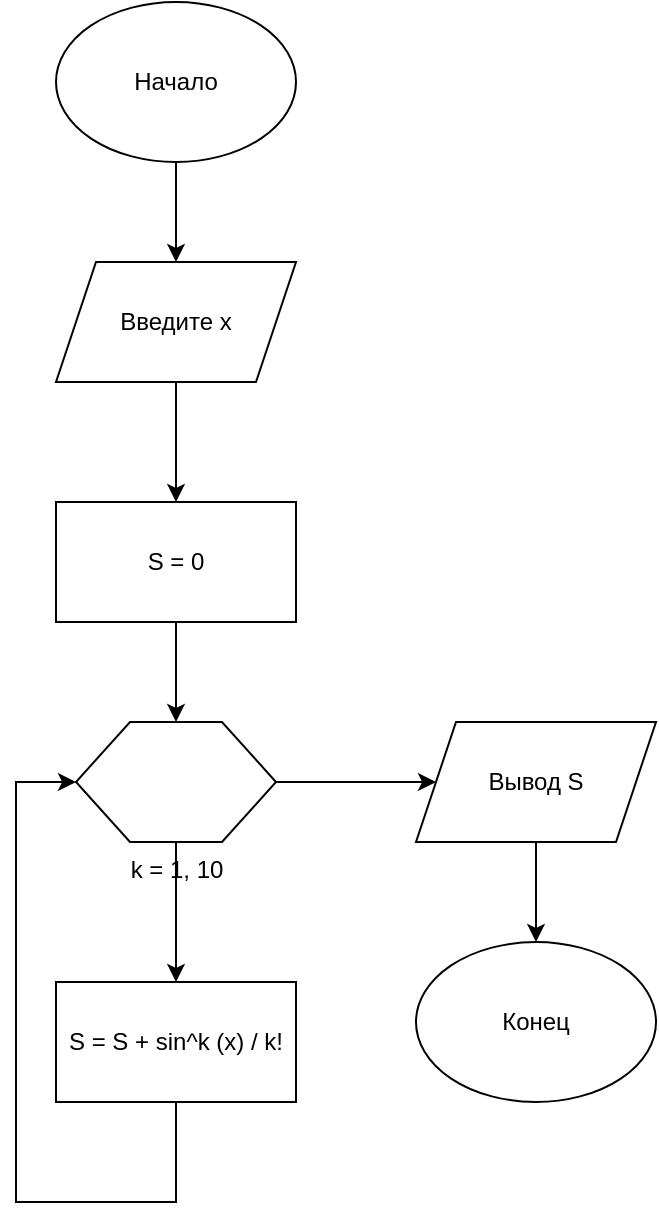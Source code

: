 <mxfile version="21.6.9">
  <diagram name="Страница — 1" id="_Rj339BD5ULCE9aioDMp">
    <mxGraphModel dx="1728" dy="922" grid="1" gridSize="10" guides="1" tooltips="1" connect="1" arrows="1" fold="1" page="1" pageScale="1" pageWidth="827" pageHeight="1169" math="0" shadow="0">
      <root>
        <mxCell id="0" />
        <mxCell id="1" parent="0" />
        <mxCell id="XH-Gdm1VruTbrLgLguAa-3" style="edgeStyle=orthogonalEdgeStyle;rounded=0;orthogonalLoop=1;jettySize=auto;html=1;entryX=0.5;entryY=0;entryDx=0;entryDy=0;" edge="1" parent="1" source="XH-Gdm1VruTbrLgLguAa-1" target="XH-Gdm1VruTbrLgLguAa-2">
          <mxGeometry relative="1" as="geometry" />
        </mxCell>
        <mxCell id="XH-Gdm1VruTbrLgLguAa-1" value="&lt;div&gt;Начало&lt;/div&gt;" style="ellipse;whiteSpace=wrap;html=1;" vertex="1" parent="1">
          <mxGeometry x="70" y="30" width="120" height="80" as="geometry" />
        </mxCell>
        <mxCell id="XH-Gdm1VruTbrLgLguAa-6" style="edgeStyle=orthogonalEdgeStyle;rounded=0;orthogonalLoop=1;jettySize=auto;html=1;entryX=0.5;entryY=0;entryDx=0;entryDy=0;" edge="1" parent="1" source="XH-Gdm1VruTbrLgLguAa-2" target="XH-Gdm1VruTbrLgLguAa-10">
          <mxGeometry relative="1" as="geometry" />
        </mxCell>
        <mxCell id="XH-Gdm1VruTbrLgLguAa-2" value="Введите x" style="shape=parallelogram;perimeter=parallelogramPerimeter;whiteSpace=wrap;html=1;fixedSize=1;" vertex="1" parent="1">
          <mxGeometry x="70" y="160" width="120" height="60" as="geometry" />
        </mxCell>
        <mxCell id="XH-Gdm1VruTbrLgLguAa-9" style="edgeStyle=orthogonalEdgeStyle;rounded=0;orthogonalLoop=1;jettySize=auto;html=1;entryX=0;entryY=0.5;entryDx=0;entryDy=0;" edge="1" parent="1" source="XH-Gdm1VruTbrLgLguAa-5" target="XH-Gdm1VruTbrLgLguAa-8">
          <mxGeometry relative="1" as="geometry" />
        </mxCell>
        <mxCell id="XH-Gdm1VruTbrLgLguAa-15" style="edgeStyle=orthogonalEdgeStyle;rounded=0;orthogonalLoop=1;jettySize=auto;html=1;entryX=0.5;entryY=0;entryDx=0;entryDy=0;" edge="1" parent="1" source="XH-Gdm1VruTbrLgLguAa-5" target="XH-Gdm1VruTbrLgLguAa-14">
          <mxGeometry relative="1" as="geometry" />
        </mxCell>
        <mxCell id="XH-Gdm1VruTbrLgLguAa-5" value="k = 1, 10" style="verticalLabelPosition=bottom;verticalAlign=top;html=1;shape=hexagon;perimeter=hexagonPerimeter2;arcSize=6;size=0.27;" vertex="1" parent="1">
          <mxGeometry x="80" y="390" width="100" height="60" as="geometry" />
        </mxCell>
        <mxCell id="XH-Gdm1VruTbrLgLguAa-13" style="edgeStyle=orthogonalEdgeStyle;rounded=0;orthogonalLoop=1;jettySize=auto;html=1;entryX=0.5;entryY=0;entryDx=0;entryDy=0;" edge="1" parent="1" source="XH-Gdm1VruTbrLgLguAa-8" target="XH-Gdm1VruTbrLgLguAa-12">
          <mxGeometry relative="1" as="geometry" />
        </mxCell>
        <mxCell id="XH-Gdm1VruTbrLgLguAa-8" value="Вывод S" style="shape=parallelogram;perimeter=parallelogramPerimeter;whiteSpace=wrap;html=1;fixedSize=1;" vertex="1" parent="1">
          <mxGeometry x="250" y="390" width="120" height="60" as="geometry" />
        </mxCell>
        <mxCell id="XH-Gdm1VruTbrLgLguAa-11" style="edgeStyle=orthogonalEdgeStyle;rounded=0;orthogonalLoop=1;jettySize=auto;html=1;entryX=0.5;entryY=0;entryDx=0;entryDy=0;" edge="1" parent="1" source="XH-Gdm1VruTbrLgLguAa-10" target="XH-Gdm1VruTbrLgLguAa-5">
          <mxGeometry relative="1" as="geometry">
            <Array as="points">
              <mxPoint x="130" y="350" />
              <mxPoint x="130" y="350" />
            </Array>
          </mxGeometry>
        </mxCell>
        <mxCell id="XH-Gdm1VruTbrLgLguAa-10" value="S = 0" style="rounded=0;whiteSpace=wrap;html=1;" vertex="1" parent="1">
          <mxGeometry x="70" y="280" width="120" height="60" as="geometry" />
        </mxCell>
        <mxCell id="XH-Gdm1VruTbrLgLguAa-12" value="Конец" style="ellipse;whiteSpace=wrap;html=1;" vertex="1" parent="1">
          <mxGeometry x="250" y="500" width="120" height="80" as="geometry" />
        </mxCell>
        <mxCell id="XH-Gdm1VruTbrLgLguAa-16" style="edgeStyle=orthogonalEdgeStyle;rounded=0;orthogonalLoop=1;jettySize=auto;html=1;entryX=0;entryY=0.5;entryDx=0;entryDy=0;" edge="1" parent="1" source="XH-Gdm1VruTbrLgLguAa-14" target="XH-Gdm1VruTbrLgLguAa-5">
          <mxGeometry relative="1" as="geometry">
            <Array as="points">
              <mxPoint x="130" y="630" />
              <mxPoint x="50" y="630" />
              <mxPoint x="50" y="420" />
            </Array>
          </mxGeometry>
        </mxCell>
        <mxCell id="XH-Gdm1VruTbrLgLguAa-14" value="S = S + sin^k (x) / k!" style="rounded=0;whiteSpace=wrap;html=1;" vertex="1" parent="1">
          <mxGeometry x="70" y="520" width="120" height="60" as="geometry" />
        </mxCell>
      </root>
    </mxGraphModel>
  </diagram>
</mxfile>

